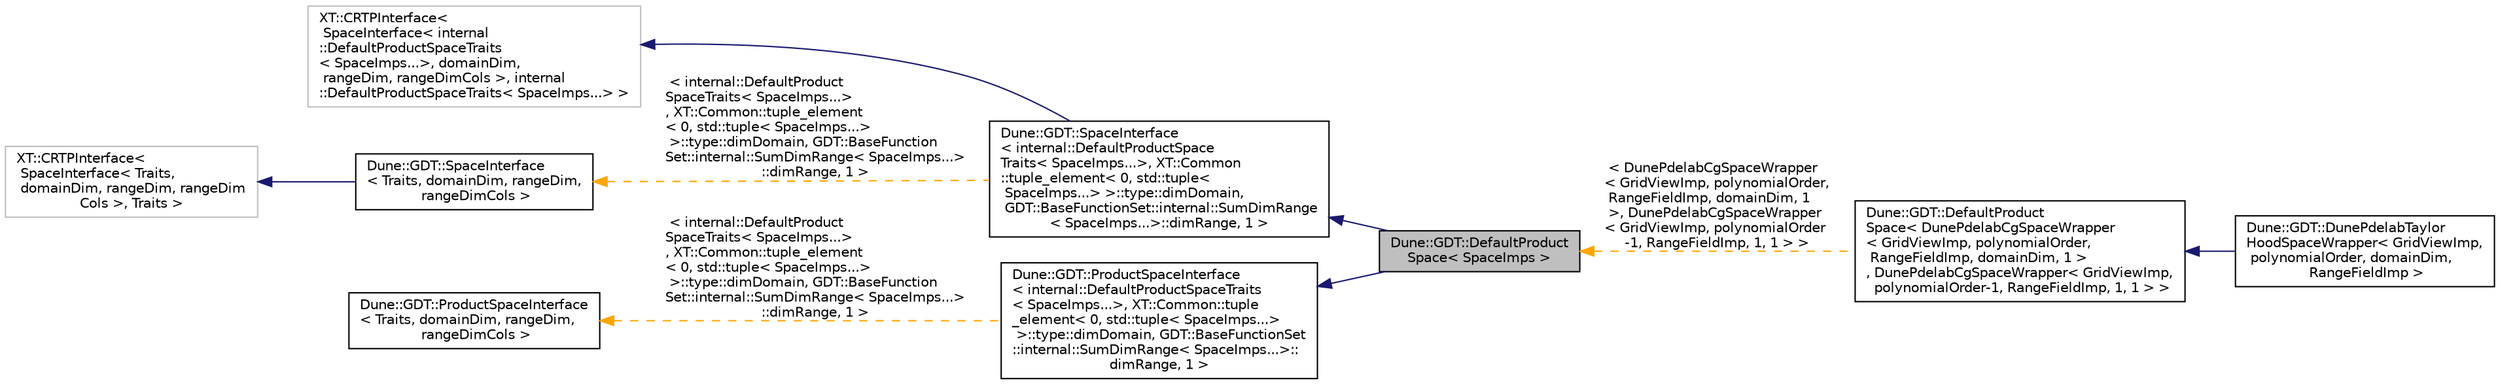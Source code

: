 digraph "Dune::GDT::DefaultProductSpace&lt; SpaceImps &gt;"
{
  edge [fontname="Helvetica",fontsize="10",labelfontname="Helvetica",labelfontsize="10"];
  node [fontname="Helvetica",fontsize="10",shape=record];
  rankdir="LR";
  Node1 [label="Dune::GDT::DefaultProduct\lSpace\< SpaceImps \>",height=0.2,width=0.4,color="black", fillcolor="grey75", style="filled", fontcolor="black"];
  Node2 -> Node1 [dir="back",color="midnightblue",fontsize="10",style="solid",fontname="Helvetica"];
  Node2 [label="Dune::GDT::SpaceInterface\l\< internal::DefaultProductSpace\lTraits\< SpaceImps...\>, XT::Common\l::tuple_element\< 0, std::tuple\<\l SpaceImps...\> \>::type::dimDomain,\l GDT::BaseFunctionSet::internal::SumDimRange\l\< SpaceImps...\>::dimRange, 1 \>",height=0.2,width=0.4,color="black", fillcolor="white", style="filled",URL="$a00160.html"];
  Node3 -> Node2 [dir="back",color="midnightblue",fontsize="10",style="solid",fontname="Helvetica"];
  Node3 [label="XT::CRTPInterface\<\l SpaceInterface\< internal\l::DefaultProductSpaceTraits\l\< SpaceImps...\>, domainDim,\l rangeDim, rangeDimCols \>, internal\l::DefaultProductSpaceTraits\< SpaceImps...\> \>",height=0.2,width=0.4,color="grey75", fillcolor="white", style="filled"];
  Node4 -> Node2 [dir="back",color="orange",fontsize="10",style="dashed",label=" \< internal::DefaultProduct\lSpaceTraits\< SpaceImps...\>\l, XT::Common::tuple_element\l\< 0, std::tuple\< SpaceImps...\>\l \>::type::dimDomain, GDT::BaseFunction\lSet::internal::SumDimRange\< SpaceImps...\>\l::dimRange, 1 \>" ,fontname="Helvetica"];
  Node4 [label="Dune::GDT::SpaceInterface\l\< Traits, domainDim, rangeDim,\l rangeDimCols \>",height=0.2,width=0.4,color="black", fillcolor="white", style="filled",URL="$a00160.html"];
  Node5 -> Node4 [dir="back",color="midnightblue",fontsize="10",style="solid",fontname="Helvetica"];
  Node5 [label="XT::CRTPInterface\<\l SpaceInterface\< Traits,\l domainDim, rangeDim, rangeDim\lCols \>, Traits \>",height=0.2,width=0.4,color="grey75", fillcolor="white", style="filled"];
  Node6 -> Node1 [dir="back",color="midnightblue",fontsize="10",style="solid",fontname="Helvetica"];
  Node6 [label="Dune::GDT::ProductSpaceInterface\l\< internal::DefaultProductSpaceTraits\l\< SpaceImps...\>, XT::Common::tuple\l_element\< 0, std::tuple\< SpaceImps...\>\l \>::type::dimDomain, GDT::BaseFunctionSet\l::internal::SumDimRange\< SpaceImps...\>::\ldimRange, 1 \>",height=0.2,width=0.4,color="black", fillcolor="white", style="filled",URL="$a00420.html"];
  Node7 -> Node6 [dir="back",color="orange",fontsize="10",style="dashed",label=" \< internal::DefaultProduct\lSpaceTraits\< SpaceImps...\>\l, XT::Common::tuple_element\l\< 0, std::tuple\< SpaceImps...\>\l \>::type::dimDomain, GDT::BaseFunction\lSet::internal::SumDimRange\< SpaceImps...\>\l::dimRange, 1 \>" ,fontname="Helvetica"];
  Node7 [label="Dune::GDT::ProductSpaceInterface\l\< Traits, domainDim, rangeDim,\l rangeDimCols \>",height=0.2,width=0.4,color="black", fillcolor="white", style="filled",URL="$a00420.html"];
  Node1 -> Node8 [dir="back",color="orange",fontsize="10",style="dashed",label=" \< DunePdelabCgSpaceWrapper\l\< GridViewImp, polynomialOrder,\l RangeFieldImp, domainDim, 1\l \>, DunePdelabCgSpaceWrapper\l\< GridViewImp, polynomialOrder\l-1, RangeFieldImp, 1, 1 \> \>" ,fontname="Helvetica"];
  Node8 [label="Dune::GDT::DefaultProduct\lSpace\< DunePdelabCgSpaceWrapper\l\< GridViewImp, polynomialOrder,\l RangeFieldImp, domainDim, 1 \>\l, DunePdelabCgSpaceWrapper\< GridViewImp,\l polynomialOrder-1, RangeFieldImp, 1, 1 \> \>",height=0.2,width=0.4,color="black", fillcolor="white", style="filled",URL="$a00087.html"];
  Node8 -> Node9 [dir="back",color="midnightblue",fontsize="10",style="solid",fontname="Helvetica"];
  Node9 [label="Dune::GDT::DunePdelabTaylor\lHoodSpaceWrapper\< GridViewImp,\l polynomialOrder, domainDim,\l RangeFieldImp \>",height=0.2,width=0.4,color="black", fillcolor="white", style="filled",URL="$a00121.html"];
}
